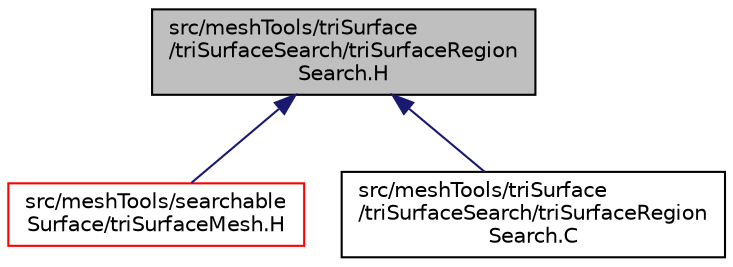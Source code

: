 digraph "src/meshTools/triSurface/triSurfaceSearch/triSurfaceRegionSearch.H"
{
  bgcolor="transparent";
  edge [fontname="Helvetica",fontsize="10",labelfontname="Helvetica",labelfontsize="10"];
  node [fontname="Helvetica",fontsize="10",shape=record];
  Node1 [label="src/meshTools/triSurface\l/triSurfaceSearch/triSurfaceRegion\lSearch.H",height=0.2,width=0.4,color="black", fillcolor="grey75", style="filled", fontcolor="black"];
  Node1 -> Node2 [dir="back",color="midnightblue",fontsize="10",style="solid",fontname="Helvetica"];
  Node2 [label="src/meshTools/searchable\lSurface/triSurfaceMesh.H",height=0.2,width=0.4,color="red",URL="$a07363.html"];
  Node1 -> Node3 [dir="back",color="midnightblue",fontsize="10",style="solid",fontname="Helvetica"];
  Node3 [label="src/meshTools/triSurface\l/triSurfaceSearch/triSurfaceRegion\lSearch.C",height=0.2,width=0.4,color="black",URL="$a07492.html"];
}
